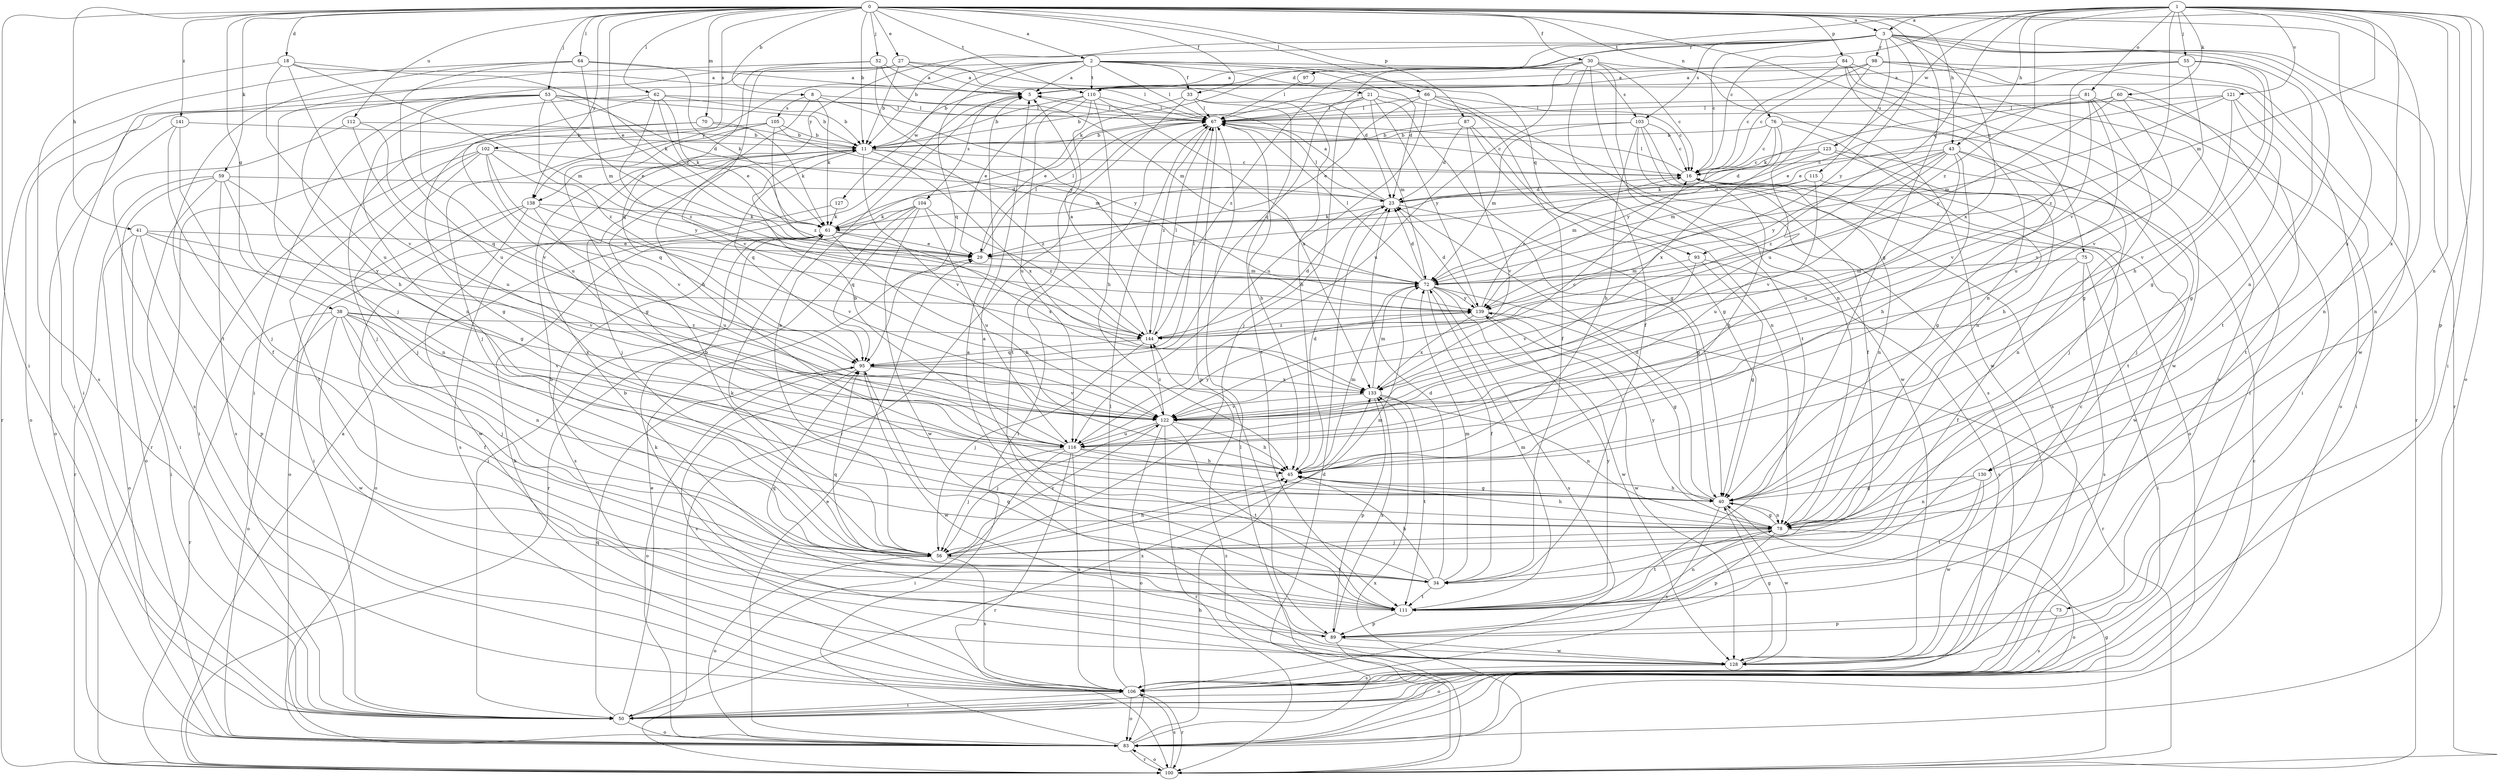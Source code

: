 strict digraph  {
0;
1;
2;
3;
5;
8;
11;
16;
18;
21;
23;
27;
29;
30;
33;
34;
38;
40;
41;
43;
45;
50;
52;
53;
55;
56;
59;
60;
61;
62;
64;
66;
67;
70;
72;
73;
75;
76;
78;
81;
83;
84;
87;
89;
93;
95;
97;
98;
100;
102;
103;
104;
105;
106;
110;
111;
112;
115;
116;
121;
122;
123;
127;
128;
130;
133;
138;
139;
141;
144;
0 -> 2  [label=a];
0 -> 3  [label=a];
0 -> 8  [label=b];
0 -> 11  [label=b];
0 -> 18  [label=d];
0 -> 27  [label=e];
0 -> 29  [label=e];
0 -> 30  [label=f];
0 -> 33  [label=f];
0 -> 38  [label=g];
0 -> 40  [label=g];
0 -> 41  [label=h];
0 -> 43  [label=h];
0 -> 50  [label=i];
0 -> 52  [label=j];
0 -> 53  [label=j];
0 -> 59  [label=k];
0 -> 62  [label=l];
0 -> 64  [label=l];
0 -> 66  [label=l];
0 -> 70  [label=m];
0 -> 73  [label=n];
0 -> 75  [label=n];
0 -> 76  [label=n];
0 -> 84  [label=p];
0 -> 87  [label=p];
0 -> 102  [label=s];
0 -> 110  [label=t];
0 -> 112  [label=u];
0 -> 130  [label=x];
0 -> 138  [label=y];
0 -> 141  [label=z];
1 -> 3  [label=a];
1 -> 16  [label=c];
1 -> 43  [label=h];
1 -> 50  [label=i];
1 -> 55  [label=j];
1 -> 60  [label=k];
1 -> 72  [label=m];
1 -> 78  [label=n];
1 -> 81  [label=o];
1 -> 83  [label=o];
1 -> 89  [label=p];
1 -> 93  [label=q];
1 -> 110  [label=t];
1 -> 121  [label=v];
1 -> 122  [label=v];
1 -> 123  [label=w];
1 -> 130  [label=x];
1 -> 144  [label=z];
2 -> 5  [label=a];
2 -> 21  [label=d];
2 -> 23  [label=d];
2 -> 33  [label=f];
2 -> 50  [label=i];
2 -> 67  [label=l];
2 -> 93  [label=q];
2 -> 95  [label=q];
2 -> 103  [label=s];
2 -> 110  [label=t];
2 -> 127  [label=w];
2 -> 138  [label=y];
3 -> 11  [label=b];
3 -> 16  [label=c];
3 -> 61  [label=k];
3 -> 78  [label=n];
3 -> 97  [label=r];
3 -> 98  [label=r];
3 -> 100  [label=r];
3 -> 103  [label=s];
3 -> 111  [label=t];
3 -> 115  [label=u];
3 -> 128  [label=w];
3 -> 133  [label=x];
3 -> 138  [label=y];
3 -> 139  [label=y];
5 -> 67  [label=l];
5 -> 104  [label=s];
8 -> 45  [label=h];
8 -> 61  [label=k];
8 -> 67  [label=l];
8 -> 105  [label=s];
8 -> 139  [label=y];
11 -> 16  [label=c];
11 -> 56  [label=j];
11 -> 95  [label=q];
11 -> 122  [label=v];
11 -> 133  [label=x];
11 -> 144  [label=z];
16 -> 23  [label=d];
16 -> 45  [label=h];
16 -> 67  [label=l];
16 -> 78  [label=n];
16 -> 128  [label=w];
18 -> 5  [label=a];
18 -> 61  [label=k];
18 -> 72  [label=m];
18 -> 106  [label=s];
18 -> 116  [label=u];
18 -> 122  [label=v];
21 -> 29  [label=e];
21 -> 40  [label=g];
21 -> 56  [label=j];
21 -> 67  [label=l];
21 -> 72  [label=m];
21 -> 128  [label=w];
21 -> 139  [label=y];
23 -> 5  [label=a];
23 -> 40  [label=g];
23 -> 61  [label=k];
23 -> 67  [label=l];
27 -> 5  [label=a];
27 -> 11  [label=b];
27 -> 23  [label=d];
27 -> 50  [label=i];
27 -> 67  [label=l];
27 -> 122  [label=v];
29 -> 67  [label=l];
29 -> 72  [label=m];
30 -> 5  [label=a];
30 -> 16  [label=c];
30 -> 34  [label=f];
30 -> 78  [label=n];
30 -> 95  [label=q];
30 -> 111  [label=t];
30 -> 116  [label=u];
30 -> 128  [label=w];
30 -> 144  [label=z];
33 -> 11  [label=b];
33 -> 45  [label=h];
33 -> 67  [label=l];
33 -> 100  [label=r];
33 -> 111  [label=t];
34 -> 5  [label=a];
34 -> 23  [label=d];
34 -> 45  [label=h];
34 -> 72  [label=m];
34 -> 95  [label=q];
34 -> 111  [label=t];
38 -> 34  [label=f];
38 -> 56  [label=j];
38 -> 78  [label=n];
38 -> 83  [label=o];
38 -> 100  [label=r];
38 -> 122  [label=v];
38 -> 128  [label=w];
38 -> 133  [label=x];
38 -> 144  [label=z];
40 -> 23  [label=d];
40 -> 45  [label=h];
40 -> 78  [label=n];
40 -> 106  [label=s];
40 -> 128  [label=w];
41 -> 29  [label=e];
41 -> 50  [label=i];
41 -> 83  [label=o];
41 -> 89  [label=p];
41 -> 122  [label=v];
41 -> 139  [label=y];
43 -> 16  [label=c];
43 -> 40  [label=g];
43 -> 45  [label=h];
43 -> 56  [label=j];
43 -> 72  [label=m];
43 -> 116  [label=u];
43 -> 122  [label=v];
43 -> 139  [label=y];
43 -> 144  [label=z];
45 -> 23  [label=d];
45 -> 40  [label=g];
45 -> 72  [label=m];
50 -> 29  [label=e];
50 -> 83  [label=o];
50 -> 95  [label=q];
50 -> 133  [label=x];
52 -> 5  [label=a];
52 -> 56  [label=j];
52 -> 72  [label=m];
52 -> 95  [label=q];
52 -> 139  [label=y];
53 -> 11  [label=b];
53 -> 23  [label=d];
53 -> 29  [label=e];
53 -> 45  [label=h];
53 -> 50  [label=i];
53 -> 67  [label=l];
53 -> 83  [label=o];
53 -> 122  [label=v];
53 -> 144  [label=z];
55 -> 5  [label=a];
55 -> 40  [label=g];
55 -> 45  [label=h];
55 -> 67  [label=l];
55 -> 122  [label=v];
55 -> 144  [label=z];
56 -> 5  [label=a];
56 -> 11  [label=b];
56 -> 34  [label=f];
56 -> 45  [label=h];
56 -> 61  [label=k];
56 -> 72  [label=m];
56 -> 83  [label=o];
56 -> 106  [label=s];
56 -> 122  [label=v];
59 -> 23  [label=d];
59 -> 40  [label=g];
59 -> 50  [label=i];
59 -> 78  [label=n];
59 -> 83  [label=o];
59 -> 100  [label=r];
59 -> 106  [label=s];
60 -> 61  [label=k];
60 -> 67  [label=l];
60 -> 111  [label=t];
60 -> 122  [label=v];
60 -> 139  [label=y];
61 -> 29  [label=e];
61 -> 45  [label=h];
61 -> 67  [label=l];
61 -> 83  [label=o];
61 -> 106  [label=s];
61 -> 133  [label=x];
62 -> 11  [label=b];
62 -> 29  [label=e];
62 -> 61  [label=k];
62 -> 67  [label=l];
62 -> 78  [label=n];
62 -> 116  [label=u];
62 -> 144  [label=z];
64 -> 5  [label=a];
64 -> 61  [label=k];
64 -> 72  [label=m];
64 -> 100  [label=r];
64 -> 111  [label=t];
64 -> 116  [label=u];
66 -> 16  [label=c];
66 -> 29  [label=e];
66 -> 34  [label=f];
66 -> 67  [label=l];
66 -> 106  [label=s];
66 -> 116  [label=u];
67 -> 11  [label=b];
67 -> 16  [label=c];
67 -> 45  [label=h];
67 -> 89  [label=p];
67 -> 144  [label=z];
70 -> 11  [label=b];
70 -> 40  [label=g];
70 -> 56  [label=j];
70 -> 61  [label=k];
72 -> 23  [label=d];
72 -> 34  [label=f];
72 -> 67  [label=l];
72 -> 100  [label=r];
72 -> 106  [label=s];
72 -> 128  [label=w];
72 -> 139  [label=y];
73 -> 89  [label=p];
73 -> 106  [label=s];
75 -> 34  [label=f];
75 -> 50  [label=i];
75 -> 72  [label=m];
75 -> 106  [label=s];
76 -> 11  [label=b];
76 -> 16  [label=c];
76 -> 78  [label=n];
76 -> 111  [label=t];
76 -> 133  [label=x];
76 -> 139  [label=y];
78 -> 40  [label=g];
78 -> 45  [label=h];
78 -> 56  [label=j];
78 -> 83  [label=o];
78 -> 89  [label=p];
78 -> 111  [label=t];
78 -> 139  [label=y];
81 -> 29  [label=e];
81 -> 40  [label=g];
81 -> 50  [label=i];
81 -> 67  [label=l];
81 -> 116  [label=u];
81 -> 122  [label=v];
83 -> 16  [label=c];
83 -> 23  [label=d];
83 -> 29  [label=e];
83 -> 45  [label=h];
83 -> 67  [label=l];
83 -> 100  [label=r];
84 -> 5  [label=a];
84 -> 16  [label=c];
84 -> 50  [label=i];
84 -> 78  [label=n];
84 -> 106  [label=s];
84 -> 128  [label=w];
87 -> 11  [label=b];
87 -> 23  [label=d];
87 -> 40  [label=g];
87 -> 78  [label=n];
87 -> 122  [label=v];
89 -> 11  [label=b];
89 -> 16  [label=c];
89 -> 83  [label=o];
89 -> 95  [label=q];
89 -> 128  [label=w];
89 -> 133  [label=x];
93 -> 40  [label=g];
93 -> 72  [label=m];
93 -> 106  [label=s];
93 -> 122  [label=v];
95 -> 67  [label=l];
95 -> 83  [label=o];
95 -> 106  [label=s];
95 -> 122  [label=v];
95 -> 128  [label=w];
95 -> 133  [label=x];
97 -> 67  [label=l];
98 -> 5  [label=a];
98 -> 11  [label=b];
98 -> 16  [label=c];
98 -> 50  [label=i];
98 -> 83  [label=o];
98 -> 100  [label=r];
98 -> 116  [label=u];
100 -> 5  [label=a];
100 -> 40  [label=g];
100 -> 67  [label=l];
100 -> 83  [label=o];
100 -> 106  [label=s];
100 -> 133  [label=x];
100 -> 144  [label=z];
102 -> 16  [label=c];
102 -> 50  [label=i];
102 -> 56  [label=j];
102 -> 95  [label=q];
102 -> 111  [label=t];
102 -> 122  [label=v];
102 -> 139  [label=y];
103 -> 11  [label=b];
103 -> 16  [label=c];
103 -> 34  [label=f];
103 -> 45  [label=h];
103 -> 72  [label=m];
103 -> 83  [label=o];
103 -> 106  [label=s];
104 -> 50  [label=i];
104 -> 61  [label=k];
104 -> 95  [label=q];
104 -> 100  [label=r];
104 -> 116  [label=u];
104 -> 128  [label=w];
104 -> 144  [label=z];
105 -> 11  [label=b];
105 -> 40  [label=g];
105 -> 56  [label=j];
105 -> 72  [label=m];
105 -> 100  [label=r];
105 -> 144  [label=z];
106 -> 50  [label=i];
106 -> 61  [label=k];
106 -> 67  [label=l];
106 -> 83  [label=o];
106 -> 100  [label=r];
110 -> 11  [label=b];
110 -> 29  [label=e];
110 -> 45  [label=h];
110 -> 67  [label=l];
110 -> 111  [label=t];
110 -> 116  [label=u];
110 -> 133  [label=x];
111 -> 5  [label=a];
111 -> 11  [label=b];
111 -> 72  [label=m];
111 -> 78  [label=n];
111 -> 89  [label=p];
111 -> 95  [label=q];
111 -> 139  [label=y];
112 -> 11  [label=b];
112 -> 95  [label=q];
112 -> 106  [label=s];
112 -> 116  [label=u];
115 -> 23  [label=d];
115 -> 72  [label=m];
115 -> 78  [label=n];
115 -> 116  [label=u];
116 -> 11  [label=b];
116 -> 40  [label=g];
116 -> 45  [label=h];
116 -> 50  [label=i];
116 -> 56  [label=j];
116 -> 100  [label=r];
116 -> 106  [label=s];
116 -> 139  [label=y];
121 -> 29  [label=e];
121 -> 40  [label=g];
121 -> 67  [label=l];
121 -> 72  [label=m];
121 -> 78  [label=n];
121 -> 122  [label=v];
122 -> 45  [label=h];
122 -> 56  [label=j];
122 -> 83  [label=o];
122 -> 100  [label=r];
122 -> 111  [label=t];
122 -> 116  [label=u];
122 -> 144  [label=z];
123 -> 16  [label=c];
123 -> 23  [label=d];
123 -> 45  [label=h];
123 -> 56  [label=j];
123 -> 61  [label=k];
127 -> 61  [label=k];
127 -> 106  [label=s];
128 -> 40  [label=g];
128 -> 61  [label=k];
128 -> 106  [label=s];
130 -> 40  [label=g];
130 -> 78  [label=n];
130 -> 111  [label=t];
130 -> 128  [label=w];
133 -> 16  [label=c];
133 -> 72  [label=m];
133 -> 78  [label=n];
133 -> 89  [label=p];
133 -> 111  [label=t];
133 -> 122  [label=v];
138 -> 50  [label=i];
138 -> 61  [label=k];
138 -> 83  [label=o];
138 -> 116  [label=u];
138 -> 122  [label=v];
138 -> 128  [label=w];
139 -> 16  [label=c];
139 -> 23  [label=d];
139 -> 40  [label=g];
139 -> 128  [label=w];
139 -> 133  [label=x];
139 -> 144  [label=z];
141 -> 11  [label=b];
141 -> 34  [label=f];
141 -> 56  [label=j];
141 -> 83  [label=o];
144 -> 5  [label=a];
144 -> 23  [label=d];
144 -> 56  [label=j];
144 -> 67  [label=l];
144 -> 95  [label=q];
}
